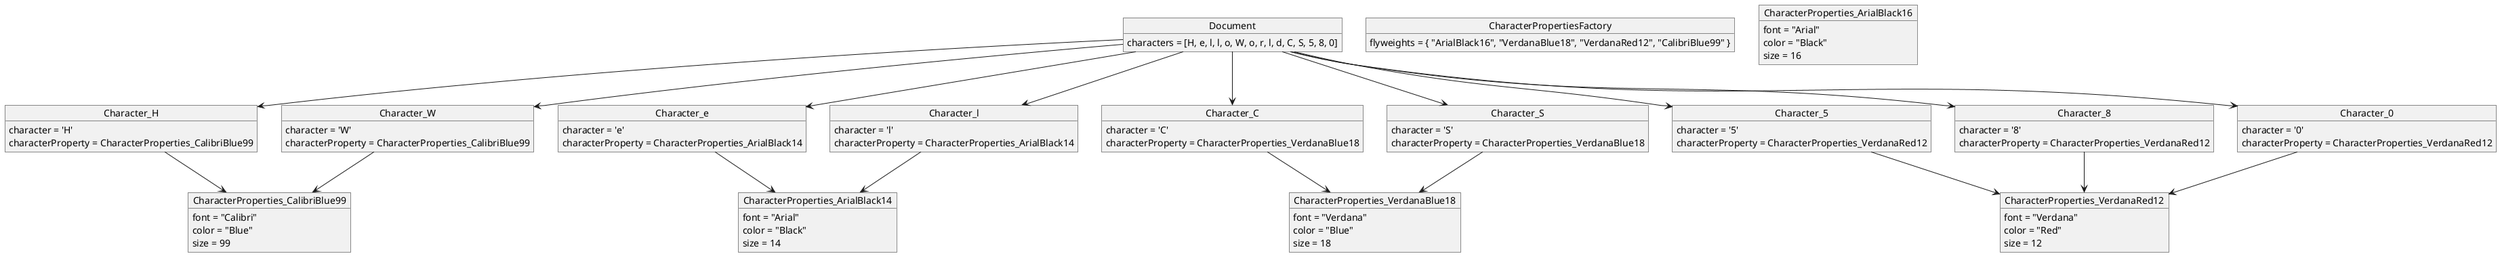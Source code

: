 @startuml
'https://plantuml.com/object-diagram
object Document {
    characters = [H, e, l, l, o, W, o, r, l, d, C, S, 5, 8, 0]
}

object CharacterPropertiesFactory {
    flyweights = { "ArialBlack16", "VerdanaBlue18", "VerdanaRed12", "CalibriBlue99" }
}

object Character_H {
    character = 'H'
    characterProperty = CharacterProperties_CalibriBlue99
}

object Character_W {
    character = 'W'
    characterProperty = CharacterProperties_CalibriBlue99
}

object Character_e {
    character = 'e'
    characterProperty = CharacterProperties_ArialBlack14
}

object Character_l {
    character = 'l'
    characterProperty = CharacterProperties_ArialBlack14
}

object Character_C {
    character = 'C'
    characterProperty = CharacterProperties_VerdanaBlue18
}

object Character_S {
    character = 'S'
    characterProperty = CharacterProperties_VerdanaBlue18
}

object Character_5 {
    character = '5'
    characterProperty = CharacterProperties_VerdanaRed12
}

object Character_8 {
    character = '8'
    characterProperty = CharacterProperties_VerdanaRed12
}

object Character_0 {
    character = '0'
    characterProperty = CharacterProperties_VerdanaRed12
}

object CharacterProperties_ArialBlack16 {
    font = "Arial"
    color = "Black"
    size = 16
}

object CharacterProperties_ArialBlack14 {
    font = "Arial"
    color = "Black"
    size = 14
}

object CharacterProperties_VerdanaBlue18 {
    font = "Verdana"
    color = "Blue"
    size = 18
}

object CharacterProperties_VerdanaRed12 {
    font = "Verdana"
    color = "Red"
    size = 12
}

object CharacterProperties_CalibriBlue99 {
    font = "Calibri"
    color = "Blue"
    size = 99
}

Document --> Character_H
Document --> Character_e
Document --> Character_l
Document --> Character_W
Document --> Character_C
Document --> Character_S
Document --> Character_5
Document --> Character_8
Document --> Character_0

Character_H --> CharacterProperties_CalibriBlue99
Character_W --> CharacterProperties_CalibriBlue99
Character_e --> CharacterProperties_ArialBlack14
Character_l --> CharacterProperties_ArialBlack14
Character_C --> CharacterProperties_VerdanaBlue18
Character_S --> CharacterProperties_VerdanaBlue18
Character_5 --> CharacterProperties_VerdanaRed12
Character_8 --> CharacterProperties_VerdanaRed12
Character_0 --> CharacterProperties_VerdanaRed12
@enduml
